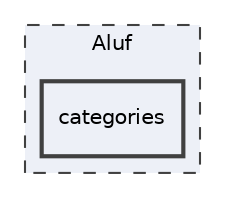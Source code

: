 digraph "C:/Users/user/OneDrive/REPOS/DavidkaBenAvraham/Katia/Aluf/categories"
{
 // LATEX_PDF_SIZE
  edge [fontname="Helvetica",fontsize="10",labelfontname="Helvetica",labelfontsize="10"];
  node [fontname="Helvetica",fontsize="10",shape=record];
  compound=true
  subgraph clusterdir_ed9cca3ff638ca45bfb2d6e153ca4178 {
    graph [ bgcolor="#edf0f7", pencolor="grey25", style="filled,dashed,", label="Aluf", fontname="Helvetica", fontsize="10", URL="dir_ed9cca3ff638ca45bfb2d6e153ca4178.html"]
  dir_5ecb30511e30b5b101e47dea95942601 [shape=box, label="categories", style="filled,bold,", fillcolor="#edf0f7", color="grey25", URL="dir_5ecb30511e30b5b101e47dea95942601.html"];
  }
}
